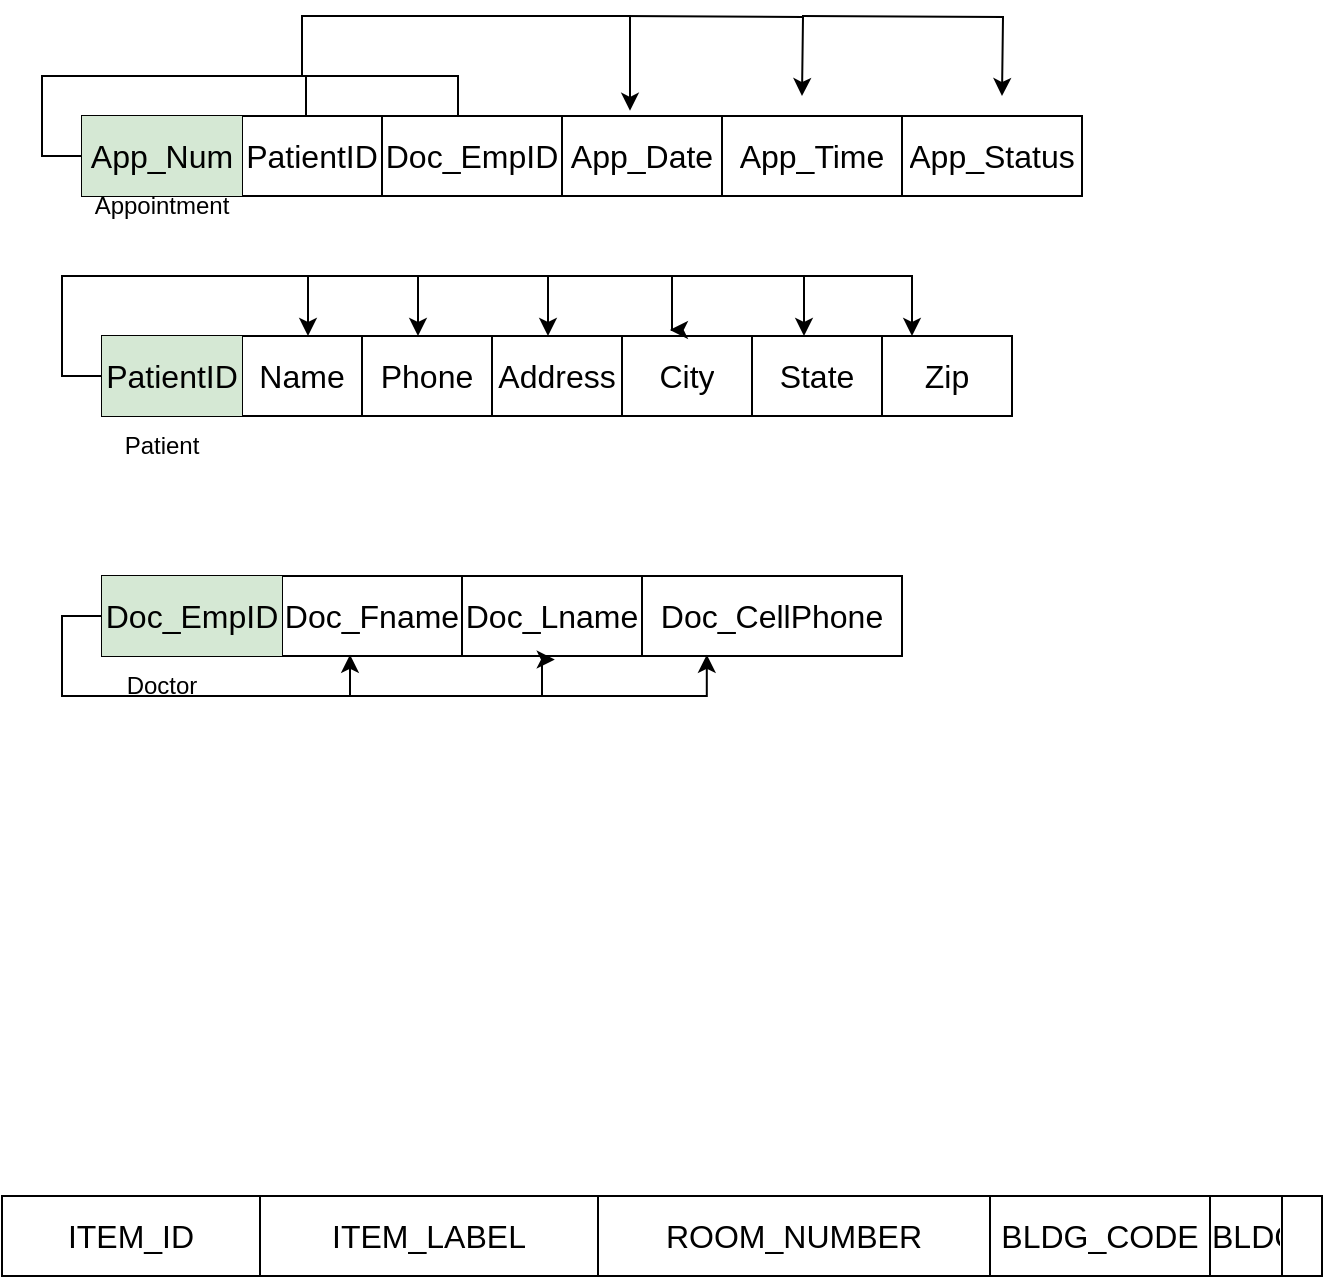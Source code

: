 <mxfile version="23.1.4" type="github">
  <diagram name="Page-1" id="MW_719pMpH5eKl33MDSX">
    <mxGraphModel dx="1050" dy="653" grid="1" gridSize="10" guides="1" tooltips="1" connect="1" arrows="1" fold="1" page="1" pageScale="1" pageWidth="850" pageHeight="1100" math="0" shadow="0">
      <root>
        <mxCell id="0" />
        <mxCell id="1" parent="0" />
        <mxCell id="WLDPPpvRlOWAVXOPyNu4-1" value="" style="shape=table;startSize=0;container=1;collapsible=0;childLayout=tableLayout;fontSize=16;" parent="1" vertex="1">
          <mxGeometry x="190" y="240" width="455" height="40" as="geometry" />
        </mxCell>
        <mxCell id="WLDPPpvRlOWAVXOPyNu4-2" value="" style="shape=tableRow;horizontal=0;startSize=0;swimlaneHead=0;swimlaneBody=0;strokeColor=inherit;top=0;left=0;bottom=0;right=0;collapsible=0;dropTarget=0;fillColor=none;points=[[0,0.5],[1,0.5]];portConstraint=eastwest;fontSize=16;" parent="WLDPPpvRlOWAVXOPyNu4-1" vertex="1">
          <mxGeometry width="455" height="40" as="geometry" />
        </mxCell>
        <mxCell id="WLDPPpvRlOWAVXOPyNu4-14" value="PatientID" style="shape=partialRectangle;html=1;whiteSpace=wrap;connectable=0;strokeColor=#82b366;overflow=hidden;fillColor=#d5e8d4;top=0;left=0;bottom=0;right=0;pointerEvents=1;fontSize=16;" parent="WLDPPpvRlOWAVXOPyNu4-2" vertex="1">
          <mxGeometry width="70" height="40" as="geometry">
            <mxRectangle width="70" height="40" as="alternateBounds" />
          </mxGeometry>
        </mxCell>
        <mxCell id="WLDPPpvRlOWAVXOPyNu4-3" value="Name" style="shape=partialRectangle;html=1;whiteSpace=wrap;connectable=0;strokeColor=inherit;overflow=hidden;fillColor=none;top=0;left=0;bottom=0;right=0;pointerEvents=1;fontSize=16;" parent="WLDPPpvRlOWAVXOPyNu4-2" vertex="1">
          <mxGeometry x="70" width="60" height="40" as="geometry">
            <mxRectangle width="60" height="40" as="alternateBounds" />
          </mxGeometry>
        </mxCell>
        <mxCell id="WLDPPpvRlOWAVXOPyNu4-4" value="Phone" style="shape=partialRectangle;html=1;whiteSpace=wrap;connectable=0;strokeColor=inherit;overflow=hidden;fillColor=none;top=0;left=0;bottom=0;right=0;pointerEvents=1;fontSize=16;" parent="WLDPPpvRlOWAVXOPyNu4-2" vertex="1">
          <mxGeometry x="130" width="65" height="40" as="geometry">
            <mxRectangle width="65" height="40" as="alternateBounds" />
          </mxGeometry>
        </mxCell>
        <mxCell id="WLDPPpvRlOWAVXOPyNu4-5" value="Address" style="shape=partialRectangle;html=1;whiteSpace=wrap;connectable=0;strokeColor=inherit;overflow=hidden;fillColor=none;top=0;left=0;bottom=0;right=0;pointerEvents=1;fontSize=16;" parent="WLDPPpvRlOWAVXOPyNu4-2" vertex="1">
          <mxGeometry x="195" width="65" height="40" as="geometry">
            <mxRectangle width="65" height="40" as="alternateBounds" />
          </mxGeometry>
        </mxCell>
        <mxCell id="WLDPPpvRlOWAVXOPyNu4-16" value="City" style="shape=partialRectangle;html=1;whiteSpace=wrap;connectable=0;strokeColor=inherit;overflow=hidden;fillColor=none;top=0;left=0;bottom=0;right=0;pointerEvents=1;fontSize=16;" parent="WLDPPpvRlOWAVXOPyNu4-2" vertex="1">
          <mxGeometry x="260" width="65" height="40" as="geometry">
            <mxRectangle width="65" height="40" as="alternateBounds" />
          </mxGeometry>
        </mxCell>
        <mxCell id="WLDPPpvRlOWAVXOPyNu4-17" value="State" style="shape=partialRectangle;html=1;whiteSpace=wrap;connectable=0;strokeColor=inherit;overflow=hidden;fillColor=none;top=0;left=0;bottom=0;right=0;pointerEvents=1;fontSize=16;" parent="WLDPPpvRlOWAVXOPyNu4-2" vertex="1">
          <mxGeometry x="325" width="65" height="40" as="geometry">
            <mxRectangle width="65" height="40" as="alternateBounds" />
          </mxGeometry>
        </mxCell>
        <mxCell id="WLDPPpvRlOWAVXOPyNu4-18" value="Zip" style="shape=partialRectangle;html=1;whiteSpace=wrap;connectable=0;strokeColor=inherit;overflow=hidden;fillColor=none;top=0;left=0;bottom=0;right=0;pointerEvents=1;fontSize=16;" parent="WLDPPpvRlOWAVXOPyNu4-2" vertex="1">
          <mxGeometry x="390" width="65" height="40" as="geometry">
            <mxRectangle width="65" height="40" as="alternateBounds" />
          </mxGeometry>
        </mxCell>
        <mxCell id="WLDPPpvRlOWAVXOPyNu4-73" style="edgeStyle=orthogonalEdgeStyle;rounded=0;orthogonalLoop=1;jettySize=auto;html=1;" parent="WLDPPpvRlOWAVXOPyNu4-1" source="WLDPPpvRlOWAVXOPyNu4-2" edge="1">
          <mxGeometry relative="1" as="geometry">
            <mxPoint x="103" as="targetPoint" />
            <Array as="points">
              <mxPoint x="-20" y="20" />
              <mxPoint x="-20" y="-30" />
              <mxPoint x="103" y="-30" />
            </Array>
          </mxGeometry>
        </mxCell>
        <mxCell id="WLDPPpvRlOWAVXOPyNu4-74" style="edgeStyle=orthogonalEdgeStyle;rounded=0;orthogonalLoop=1;jettySize=auto;html=1;" parent="WLDPPpvRlOWAVXOPyNu4-1" source="WLDPPpvRlOWAVXOPyNu4-2" edge="1">
          <mxGeometry relative="1" as="geometry">
            <mxPoint x="158" as="targetPoint" />
            <Array as="points">
              <mxPoint x="-20" y="20" />
              <mxPoint x="-20" y="-30" />
              <mxPoint x="158" y="-30" />
            </Array>
          </mxGeometry>
        </mxCell>
        <mxCell id="WLDPPpvRlOWAVXOPyNu4-76" style="edgeStyle=orthogonalEdgeStyle;rounded=0;orthogonalLoop=1;jettySize=auto;html=1;" parent="WLDPPpvRlOWAVXOPyNu4-1" source="WLDPPpvRlOWAVXOPyNu4-2" edge="1">
          <mxGeometry relative="1" as="geometry">
            <mxPoint x="223" as="targetPoint" />
            <Array as="points">
              <mxPoint x="-20" y="20" />
              <mxPoint x="-20" y="-30" />
              <mxPoint x="223" y="-30" />
            </Array>
          </mxGeometry>
        </mxCell>
        <mxCell id="WLDPPpvRlOWAVXOPyNu4-77" style="edgeStyle=orthogonalEdgeStyle;rounded=0;orthogonalLoop=1;jettySize=auto;html=1;entryX=0.624;entryY=-0.075;entryDx=0;entryDy=0;entryPerimeter=0;" parent="WLDPPpvRlOWAVXOPyNu4-1" source="WLDPPpvRlOWAVXOPyNu4-2" target="WLDPPpvRlOWAVXOPyNu4-2" edge="1">
          <mxGeometry relative="1" as="geometry">
            <Array as="points">
              <mxPoint x="-20" y="20" />
              <mxPoint x="-20" y="-30" />
              <mxPoint x="285" y="-30" />
              <mxPoint x="285" y="-3" />
            </Array>
          </mxGeometry>
        </mxCell>
        <mxCell id="WLDPPpvRlOWAVXOPyNu4-78" style="edgeStyle=orthogonalEdgeStyle;rounded=0;orthogonalLoop=1;jettySize=auto;html=1;" parent="WLDPPpvRlOWAVXOPyNu4-1" source="WLDPPpvRlOWAVXOPyNu4-2" edge="1">
          <mxGeometry relative="1" as="geometry">
            <mxPoint x="351" as="targetPoint" />
            <Array as="points">
              <mxPoint x="-20" y="20" />
              <mxPoint x="-20" y="-30" />
              <mxPoint x="351" y="-30" />
            </Array>
          </mxGeometry>
        </mxCell>
        <mxCell id="WLDPPpvRlOWAVXOPyNu4-79" style="edgeStyle=orthogonalEdgeStyle;rounded=0;orthogonalLoop=1;jettySize=auto;html=1;" parent="WLDPPpvRlOWAVXOPyNu4-1" source="WLDPPpvRlOWAVXOPyNu4-2" edge="1">
          <mxGeometry relative="1" as="geometry">
            <mxPoint x="405" as="targetPoint" />
            <Array as="points">
              <mxPoint x="-20" y="20" />
              <mxPoint x="-20" y="-30" />
              <mxPoint x="405" y="-30" />
            </Array>
          </mxGeometry>
        </mxCell>
        <mxCell id="WLDPPpvRlOWAVXOPyNu4-15" value="Patient" style="text;html=1;align=center;verticalAlign=middle;whiteSpace=wrap;rounded=0;" parent="1" vertex="1">
          <mxGeometry x="190" y="280" width="60" height="30" as="geometry" />
        </mxCell>
        <mxCell id="WLDPPpvRlOWAVXOPyNu4-19" value="" style="shape=table;startSize=0;container=1;collapsible=0;childLayout=tableLayout;fontSize=16;" parent="1" vertex="1">
          <mxGeometry x="180" y="130" width="500" height="40" as="geometry" />
        </mxCell>
        <mxCell id="WLDPPpvRlOWAVXOPyNu4-20" value="" style="shape=tableRow;horizontal=0;startSize=0;swimlaneHead=0;swimlaneBody=0;strokeColor=inherit;top=0;left=0;bottom=0;right=0;collapsible=0;dropTarget=0;fillColor=none;points=[[0,0.5],[1,0.5]];portConstraint=eastwest;fontSize=16;" parent="WLDPPpvRlOWAVXOPyNu4-19" vertex="1">
          <mxGeometry width="500" height="40" as="geometry" />
        </mxCell>
        <mxCell id="WLDPPpvRlOWAVXOPyNu4-21" value="App_Num" style="shape=partialRectangle;html=1;whiteSpace=wrap;connectable=0;strokeColor=#82b366;overflow=hidden;fillColor=#d5e8d4;top=0;left=0;bottom=0;right=0;pointerEvents=1;fontSize=16;" parent="WLDPPpvRlOWAVXOPyNu4-20" vertex="1">
          <mxGeometry width="80" height="40" as="geometry">
            <mxRectangle width="80" height="40" as="alternateBounds" />
          </mxGeometry>
        </mxCell>
        <mxCell id="WLDPPpvRlOWAVXOPyNu4-22" value="PatientID" style="shape=partialRectangle;html=1;whiteSpace=wrap;connectable=0;strokeColor=inherit;overflow=hidden;fillColor=none;top=0;left=0;bottom=0;right=0;pointerEvents=1;fontSize=16;" parent="WLDPPpvRlOWAVXOPyNu4-20" vertex="1">
          <mxGeometry x="80" width="70" height="40" as="geometry">
            <mxRectangle width="70" height="40" as="alternateBounds" />
          </mxGeometry>
        </mxCell>
        <mxCell id="WLDPPpvRlOWAVXOPyNu4-23" value="Doc_EmpID" style="shape=partialRectangle;html=1;whiteSpace=wrap;connectable=0;strokeColor=inherit;overflow=hidden;fillColor=none;top=0;left=0;bottom=0;right=0;pointerEvents=1;fontSize=16;" parent="WLDPPpvRlOWAVXOPyNu4-20" vertex="1">
          <mxGeometry x="150" width="90" height="40" as="geometry">
            <mxRectangle width="90" height="40" as="alternateBounds" />
          </mxGeometry>
        </mxCell>
        <mxCell id="WLDPPpvRlOWAVXOPyNu4-33" value="App_Date" style="shape=partialRectangle;html=1;whiteSpace=wrap;connectable=0;strokeColor=inherit;overflow=hidden;fillColor=none;top=0;left=0;bottom=0;right=0;pointerEvents=1;fontSize=16;" parent="WLDPPpvRlOWAVXOPyNu4-20" vertex="1">
          <mxGeometry x="240" width="80" height="40" as="geometry">
            <mxRectangle width="80" height="40" as="alternateBounds" />
          </mxGeometry>
        </mxCell>
        <mxCell id="WLDPPpvRlOWAVXOPyNu4-34" value="App_Time" style="shape=partialRectangle;html=1;whiteSpace=wrap;connectable=0;strokeColor=inherit;overflow=hidden;fillColor=none;top=0;left=0;bottom=0;right=0;pointerEvents=1;fontSize=16;" parent="WLDPPpvRlOWAVXOPyNu4-20" vertex="1">
          <mxGeometry x="320" width="90" height="40" as="geometry">
            <mxRectangle width="90" height="40" as="alternateBounds" />
          </mxGeometry>
        </mxCell>
        <mxCell id="WLDPPpvRlOWAVXOPyNu4-35" value="App_Status" style="shape=partialRectangle;html=1;whiteSpace=wrap;connectable=0;strokeColor=inherit;overflow=hidden;fillColor=none;top=0;left=0;bottom=0;right=0;pointerEvents=1;fontSize=16;" parent="WLDPPpvRlOWAVXOPyNu4-20" vertex="1">
          <mxGeometry x="410" width="90" height="40" as="geometry">
            <mxRectangle width="90" height="40" as="alternateBounds" />
          </mxGeometry>
        </mxCell>
        <mxCell id="WLDPPpvRlOWAVXOPyNu4-70" style="edgeStyle=orthogonalEdgeStyle;rounded=0;orthogonalLoop=1;jettySize=auto;html=1;endArrow=none;endFill=0;" parent="WLDPPpvRlOWAVXOPyNu4-19" source="WLDPPpvRlOWAVXOPyNu4-20" edge="1">
          <mxGeometry relative="1" as="geometry">
            <mxPoint x="112" as="targetPoint" />
            <Array as="points">
              <mxPoint x="-20" y="20" />
              <mxPoint x="-20" y="-20" />
              <mxPoint x="112" y="-20" />
            </Array>
          </mxGeometry>
        </mxCell>
        <mxCell id="WLDPPpvRlOWAVXOPyNu4-71" style="edgeStyle=orthogonalEdgeStyle;rounded=0;orthogonalLoop=1;jettySize=auto;html=1;endArrow=none;endFill=0;" parent="WLDPPpvRlOWAVXOPyNu4-19" source="WLDPPpvRlOWAVXOPyNu4-20" edge="1">
          <mxGeometry relative="1" as="geometry">
            <mxPoint x="188" as="targetPoint" />
            <Array as="points">
              <mxPoint x="-20" y="20" />
              <mxPoint x="-20" y="-20" />
              <mxPoint x="188" y="-20" />
            </Array>
          </mxGeometry>
        </mxCell>
        <mxCell id="WLDPPpvRlOWAVXOPyNu4-32" value="Appointment" style="text;html=1;align=center;verticalAlign=middle;whiteSpace=wrap;rounded=0;" parent="1" vertex="1">
          <mxGeometry x="190" y="160" width="60" height="30" as="geometry" />
        </mxCell>
        <mxCell id="WLDPPpvRlOWAVXOPyNu4-37" value="" style="shape=table;startSize=0;container=1;collapsible=0;childLayout=tableLayout;fontSize=16;" parent="1" vertex="1">
          <mxGeometry x="190" y="360" width="400" height="40" as="geometry" />
        </mxCell>
        <mxCell id="WLDPPpvRlOWAVXOPyNu4-38" value="" style="shape=tableRow;horizontal=0;startSize=0;swimlaneHead=0;swimlaneBody=0;strokeColor=inherit;top=0;left=0;bottom=0;right=0;collapsible=0;dropTarget=0;fillColor=none;points=[[0,0.5],[1,0.5]];portConstraint=eastwest;fontSize=16;" parent="WLDPPpvRlOWAVXOPyNu4-37" vertex="1">
          <mxGeometry width="400" height="40" as="geometry" />
        </mxCell>
        <mxCell id="WLDPPpvRlOWAVXOPyNu4-39" value="Doc_EmpID" style="shape=partialRectangle;html=1;whiteSpace=wrap;connectable=0;strokeColor=#82b366;overflow=hidden;fillColor=#d5e8d4;top=0;left=0;bottom=0;right=0;pointerEvents=1;fontSize=16;" parent="WLDPPpvRlOWAVXOPyNu4-38" vertex="1">
          <mxGeometry width="90" height="40" as="geometry">
            <mxRectangle width="90" height="40" as="alternateBounds" />
          </mxGeometry>
        </mxCell>
        <mxCell id="WLDPPpvRlOWAVXOPyNu4-40" value="Doc_Fname" style="shape=partialRectangle;html=1;whiteSpace=wrap;connectable=0;strokeColor=inherit;overflow=hidden;fillColor=none;top=0;left=0;bottom=0;right=0;pointerEvents=1;fontSize=16;" parent="WLDPPpvRlOWAVXOPyNu4-38" vertex="1">
          <mxGeometry x="90" width="90" height="40" as="geometry">
            <mxRectangle width="90" height="40" as="alternateBounds" />
          </mxGeometry>
        </mxCell>
        <mxCell id="WLDPPpvRlOWAVXOPyNu4-41" value="Doc_Lname" style="shape=partialRectangle;html=1;whiteSpace=wrap;connectable=0;strokeColor=inherit;overflow=hidden;fillColor=none;top=0;left=0;bottom=0;right=0;pointerEvents=1;fontSize=16;" parent="WLDPPpvRlOWAVXOPyNu4-38" vertex="1">
          <mxGeometry x="180" width="90" height="40" as="geometry">
            <mxRectangle width="90" height="40" as="alternateBounds" />
          </mxGeometry>
        </mxCell>
        <mxCell id="WLDPPpvRlOWAVXOPyNu4-50" value="Doc_CellPhone" style="shape=partialRectangle;html=1;whiteSpace=wrap;connectable=0;strokeColor=inherit;overflow=hidden;fillColor=none;top=0;left=0;bottom=0;right=0;pointerEvents=1;fontSize=16;" parent="WLDPPpvRlOWAVXOPyNu4-38" vertex="1">
          <mxGeometry x="270" width="130" height="40" as="geometry">
            <mxRectangle width="130" height="40" as="alternateBounds" />
          </mxGeometry>
        </mxCell>
        <mxCell id="WLDPPpvRlOWAVXOPyNu4-81" style="edgeStyle=orthogonalEdgeStyle;rounded=0;orthogonalLoop=1;jettySize=auto;html=1;entryX=0.31;entryY=0.985;entryDx=0;entryDy=0;entryPerimeter=0;" parent="WLDPPpvRlOWAVXOPyNu4-37" source="WLDPPpvRlOWAVXOPyNu4-38" target="WLDPPpvRlOWAVXOPyNu4-38" edge="1">
          <mxGeometry relative="1" as="geometry" />
        </mxCell>
        <mxCell id="WLDPPpvRlOWAVXOPyNu4-83" style="edgeStyle=orthogonalEdgeStyle;rounded=0;orthogonalLoop=1;jettySize=auto;html=1;entryX=0.756;entryY=0.985;entryDx=0;entryDy=0;entryPerimeter=0;" parent="WLDPPpvRlOWAVXOPyNu4-37" source="WLDPPpvRlOWAVXOPyNu4-38" target="WLDPPpvRlOWAVXOPyNu4-38" edge="1">
          <mxGeometry relative="1" as="geometry" />
        </mxCell>
        <mxCell id="WLDPPpvRlOWAVXOPyNu4-52" value="Doctor" style="text;html=1;align=center;verticalAlign=middle;whiteSpace=wrap;rounded=0;" parent="1" vertex="1">
          <mxGeometry x="190" y="400" width="60" height="30" as="geometry" />
        </mxCell>
        <mxCell id="WLDPPpvRlOWAVXOPyNu4-82" style="edgeStyle=orthogonalEdgeStyle;rounded=0;orthogonalLoop=1;jettySize=auto;html=1;entryX=0.566;entryY=1.045;entryDx=0;entryDy=0;entryPerimeter=0;" parent="1" source="WLDPPpvRlOWAVXOPyNu4-38" target="WLDPPpvRlOWAVXOPyNu4-38" edge="1">
          <mxGeometry relative="1" as="geometry">
            <Array as="points">
              <mxPoint x="170" y="380" />
              <mxPoint x="170" y="420" />
              <mxPoint x="410" y="420" />
              <mxPoint x="410" y="402" />
            </Array>
          </mxGeometry>
        </mxCell>
        <mxCell id="WLDPPpvRlOWAVXOPyNu4-86" value="" style="endArrow=classic;html=1;rounded=0;edgeStyle=orthogonalEdgeStyle;entryX=0.548;entryY=-0.065;entryDx=0;entryDy=0;entryPerimeter=0;" parent="1" target="WLDPPpvRlOWAVXOPyNu4-20" edge="1">
          <mxGeometry width="50" height="50" relative="1" as="geometry">
            <mxPoint x="290" y="110" as="sourcePoint" />
            <mxPoint x="460" y="80" as="targetPoint" />
            <Array as="points">
              <mxPoint x="290" y="80" />
              <mxPoint x="454" y="80" />
            </Array>
          </mxGeometry>
        </mxCell>
        <mxCell id="WLDPPpvRlOWAVXOPyNu4-87" value="" style="endArrow=classic;html=1;rounded=0;edgeStyle=orthogonalEdgeStyle;" parent="1" edge="1">
          <mxGeometry width="50" height="50" relative="1" as="geometry">
            <mxPoint x="450" y="80" as="sourcePoint" />
            <mxPoint x="540" y="120" as="targetPoint" />
          </mxGeometry>
        </mxCell>
        <mxCell id="WLDPPpvRlOWAVXOPyNu4-88" value="" style="endArrow=classic;html=1;rounded=0;edgeStyle=orthogonalEdgeStyle;" parent="1" edge="1">
          <mxGeometry width="50" height="50" relative="1" as="geometry">
            <mxPoint x="540" y="80" as="sourcePoint" />
            <mxPoint x="640" y="120" as="targetPoint" />
          </mxGeometry>
        </mxCell>
        <mxCell id="D1UHIyONXExDo8GBItgu-14" value="" style="shape=table;startSize=0;container=1;collapsible=0;childLayout=tableLayout;fontSize=16;" vertex="1" parent="1">
          <mxGeometry x="140" y="670" width="660" height="40" as="geometry" />
        </mxCell>
        <mxCell id="D1UHIyONXExDo8GBItgu-23" value="" style="shape=tableRow;horizontal=0;startSize=0;swimlaneHead=0;swimlaneBody=0;strokeColor=inherit;top=0;left=0;bottom=0;right=0;collapsible=0;dropTarget=0;fillColor=none;points=[[0,0.5],[1,0.5]];portConstraint=eastwest;fontSize=16;" vertex="1" parent="D1UHIyONXExDo8GBItgu-14">
          <mxGeometry width="660" height="40" as="geometry" />
        </mxCell>
        <mxCell id="D1UHIyONXExDo8GBItgu-24" value="ITEM_ID" style="shape=partialRectangle;html=1;whiteSpace=wrap;connectable=0;strokeColor=inherit;overflow=hidden;fillColor=none;top=0;left=0;bottom=0;right=0;pointerEvents=1;fontSize=16;" vertex="1" parent="D1UHIyONXExDo8GBItgu-23">
          <mxGeometry width="129" height="40" as="geometry">
            <mxRectangle width="129" height="40" as="alternateBounds" />
          </mxGeometry>
        </mxCell>
        <mxCell id="D1UHIyONXExDo8GBItgu-25" value="ITEM_LABEL" style="shape=partialRectangle;html=1;whiteSpace=wrap;connectable=0;strokeColor=inherit;overflow=hidden;fillColor=none;top=0;left=0;bottom=0;right=0;pointerEvents=1;fontSize=16;" vertex="1" parent="D1UHIyONXExDo8GBItgu-23">
          <mxGeometry x="129" width="169" height="40" as="geometry">
            <mxRectangle width="169" height="40" as="alternateBounds" />
          </mxGeometry>
        </mxCell>
        <mxCell id="D1UHIyONXExDo8GBItgu-26" value="ROOM_NUMBER" style="shape=partialRectangle;html=1;whiteSpace=wrap;connectable=0;strokeColor=inherit;overflow=hidden;fillColor=none;top=0;left=0;bottom=0;right=0;pointerEvents=1;fontSize=16;" vertex="1" parent="D1UHIyONXExDo8GBItgu-23">
          <mxGeometry x="298" width="196" height="40" as="geometry">
            <mxRectangle width="196" height="40" as="alternateBounds" />
          </mxGeometry>
        </mxCell>
        <mxCell id="D1UHIyONXExDo8GBItgu-27" value="BLDG_CODE" style="shape=partialRectangle;html=1;whiteSpace=wrap;connectable=0;strokeColor=inherit;overflow=hidden;fillColor=none;top=0;left=0;bottom=0;right=0;pointerEvents=1;fontSize=16;" vertex="1" parent="D1UHIyONXExDo8GBItgu-23">
          <mxGeometry x="494" width="110" height="40" as="geometry">
            <mxRectangle width="110" height="40" as="alternateBounds" />
          </mxGeometry>
        </mxCell>
        <mxCell id="D1UHIyONXExDo8GBItgu-28" value="BLDG_NAME" style="shape=partialRectangle;html=1;whiteSpace=wrap;connectable=0;strokeColor=inherit;overflow=hidden;fillColor=none;top=0;left=0;bottom=0;right=0;pointerEvents=1;fontSize=16;" vertex="1" parent="D1UHIyONXExDo8GBItgu-23">
          <mxGeometry x="604" width="36" height="40" as="geometry">
            <mxRectangle width="36" height="40" as="alternateBounds" />
          </mxGeometry>
        </mxCell>
        <mxCell id="D1UHIyONXExDo8GBItgu-29" style="shape=partialRectangle;html=1;whiteSpace=wrap;connectable=0;strokeColor=inherit;overflow=hidden;fillColor=none;top=0;left=0;bottom=0;right=0;pointerEvents=1;fontSize=16;" vertex="1" parent="D1UHIyONXExDo8GBItgu-23">
          <mxGeometry x="640" width="20" height="40" as="geometry">
            <mxRectangle width="20" height="40" as="alternateBounds" />
          </mxGeometry>
        </mxCell>
      </root>
    </mxGraphModel>
  </diagram>
</mxfile>
